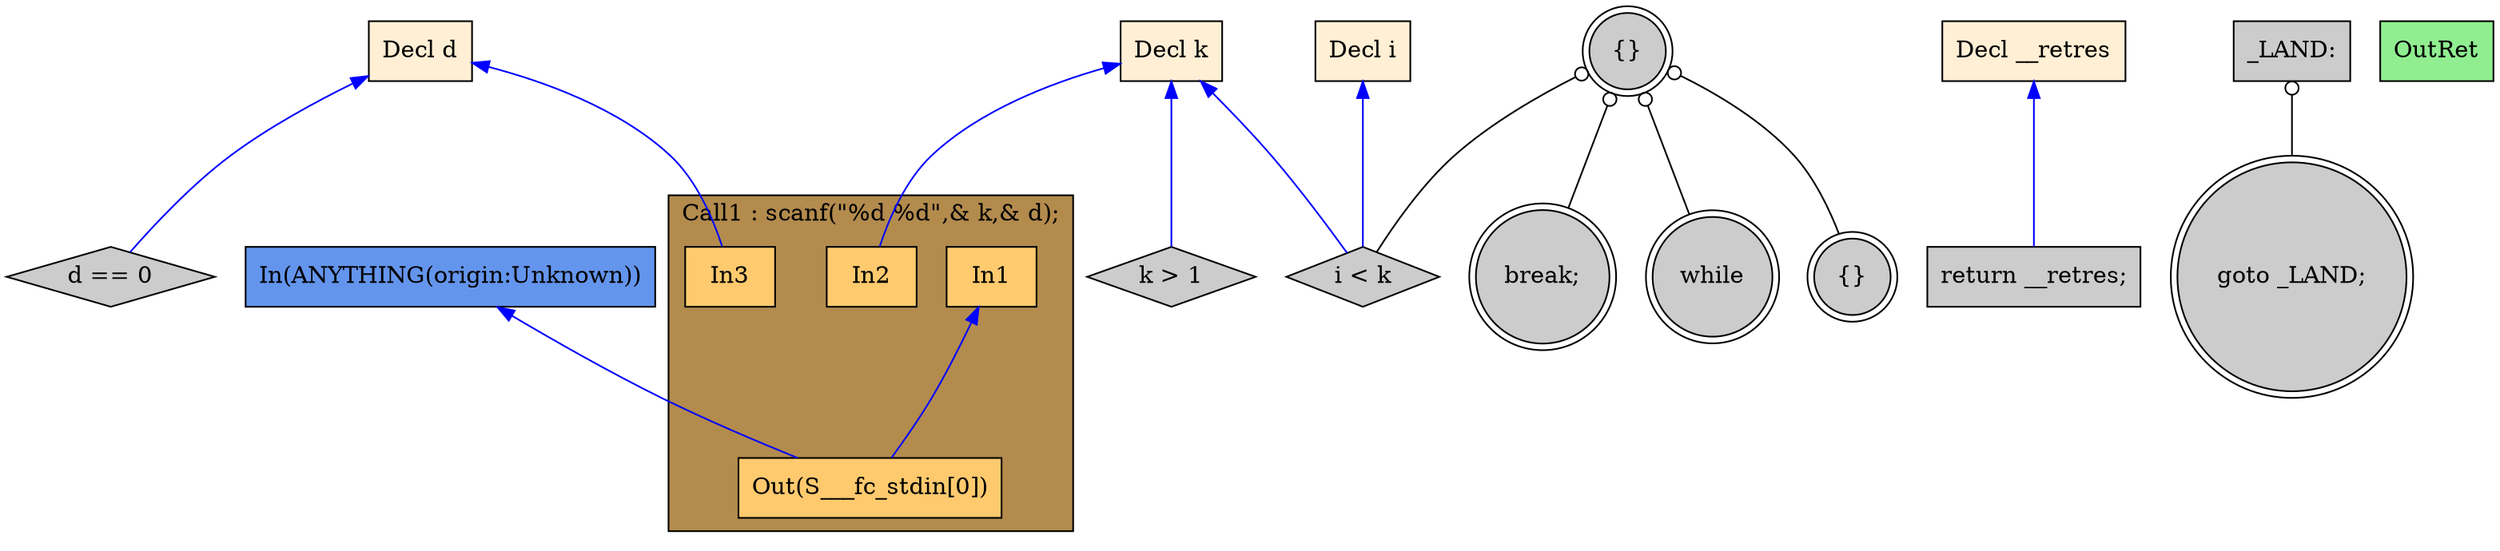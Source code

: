 digraph G {
  rankdir=TB;
  node [style="filled", ];
  2 [label="Decl k", fillcolor="#FFEFD5", shape=box, ];
  3 [label="Decl d", fillcolor="#FFEFD5", shape=box, ];
  4 [label="Decl i", fillcolor="#FFEFD5", shape=box, ];
  5 [label="Decl __retres", fillcolor="#FFEFD5", shape=box, ];
  7 [label="In1", fillcolor="#FFCA6E", shape=box, ];
  8 [label="In2", fillcolor="#FFCA6E", shape=box, ];
  9 [label="In3", fillcolor="#FFCA6E", shape=box, ];
  10 [label="Out(S___fc_stdin[0])", fillcolor="#FFCA6E", shape=box, ];
  11 [label="d == 0", fillcolor="#CCCCCC", shape=diamond, ];
  12 [label="k > 1", fillcolor="#CCCCCC", shape=diamond, ];
  13 [label="goto _LAND;", fillcolor="#CCCCCC", shape=doublecircle, ];
  14 [label="_LAND:", fillcolor="#CCCCCC", shape=box, ];
  15 [label="{}", fillcolor="#CCCCCC", shape=doublecircle, ];
  16 [label="while", fillcolor="#CCCCCC", shape=doublecircle, ];
  17 [label="i < k", fillcolor="#CCCCCC", shape=diamond, ];
  18 [label="{}", fillcolor="#CCCCCC", shape=doublecircle, ];
  19 [label="break;", fillcolor="#CCCCCC", shape=doublecircle, ];
  20 [label="return __retres;", fillcolor="#CCCCCC", shape=box, ];
  21 [label="OutRet", fillcolor="#90EE90", shape=box, ];
  22 [label="In(ANYTHING(origin:Unknown))", fillcolor="#6495ED", shape=box, ];
  
  subgraph cluster_Call1 { label="Call1 : scanf(\"%d %d\",& k,& d);";
                           fillcolor="#B38B4D"; style="filled"; 10;9;8;7;
     };
  
  edge [dir=back, ];
  2 -> 8 [color="#0000FF", ];
  3 -> 9 [color="#0000FF", ];
  7 -> 10 [color="#0000FF", ];
  22 -> 10 [color="#0000FF", ];
  3 -> 11 [color="#0000FF", ];
  2 -> 12 [color="#0000FF", ];
  14 -> 13 [color="#000000", arrowtail=odot, ];
  15 -> 16 [color="#000000", arrowtail=odot, ];
  2 -> 17 [color="#0000FF", ];
  4 -> 17 [color="#0000FF", ];
  15 -> 17 [color="#000000", arrowtail=odot, ];
  15 -> 18 [color="#000000", arrowtail=odot, ];
  15 -> 19 [color="#000000", arrowtail=odot, ];
  5 -> 20 [color="#0000FF", ];
  
  }